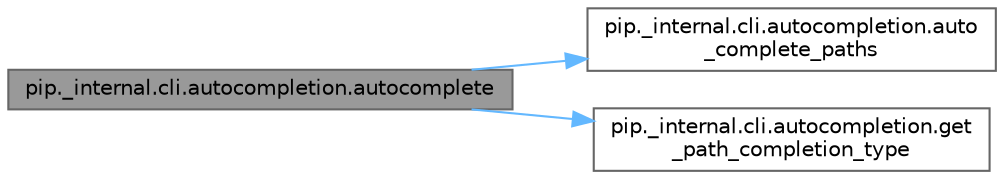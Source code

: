 digraph "pip._internal.cli.autocompletion.autocomplete"
{
 // LATEX_PDF_SIZE
  bgcolor="transparent";
  edge [fontname=Helvetica,fontsize=10,labelfontname=Helvetica,labelfontsize=10];
  node [fontname=Helvetica,fontsize=10,shape=box,height=0.2,width=0.4];
  rankdir="LR";
  Node1 [id="Node000001",label="pip._internal.cli.autocompletion.autocomplete",height=0.2,width=0.4,color="gray40", fillcolor="grey60", style="filled", fontcolor="black",tooltip=" "];
  Node1 -> Node2 [id="edge1_Node000001_Node000002",color="steelblue1",style="solid",tooltip=" "];
  Node2 [id="Node000002",label="pip._internal.cli.autocompletion.auto\l_complete_paths",height=0.2,width=0.4,color="grey40", fillcolor="white", style="filled",URL="$namespacepip_1_1__internal_1_1cli_1_1autocompletion.html#a1165bbd565068dfac70761e99250325a",tooltip=" "];
  Node1 -> Node3 [id="edge2_Node000001_Node000003",color="steelblue1",style="solid",tooltip=" "];
  Node3 [id="Node000003",label="pip._internal.cli.autocompletion.get\l_path_completion_type",height=0.2,width=0.4,color="grey40", fillcolor="white", style="filled",URL="$namespacepip_1_1__internal_1_1cli_1_1autocompletion.html#a0ab64342aab0074745d4230bdc338ebb",tooltip=" "];
}
